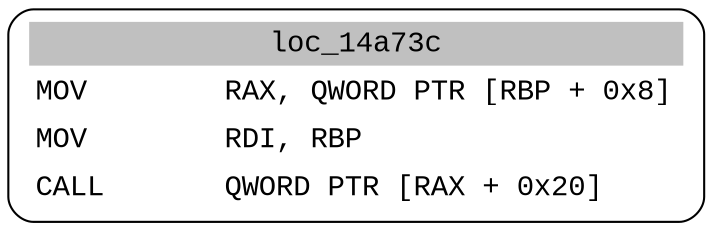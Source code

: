 digraph asm_graph {
1941 [
shape="Mrecord" fontname="Courier New"label =<<table border="0" cellborder="0" cellpadding="3"><tr><td align="center" colspan="2" bgcolor="grey">loc_14a73c</td></tr><tr><td align="left">MOV        RAX, QWORD PTR [RBP + 0x8]</td></tr><tr><td align="left">MOV        RDI, RBP</td></tr><tr><td align="left">CALL       QWORD PTR [RAX + 0x20]</td></tr></table>> ];
}